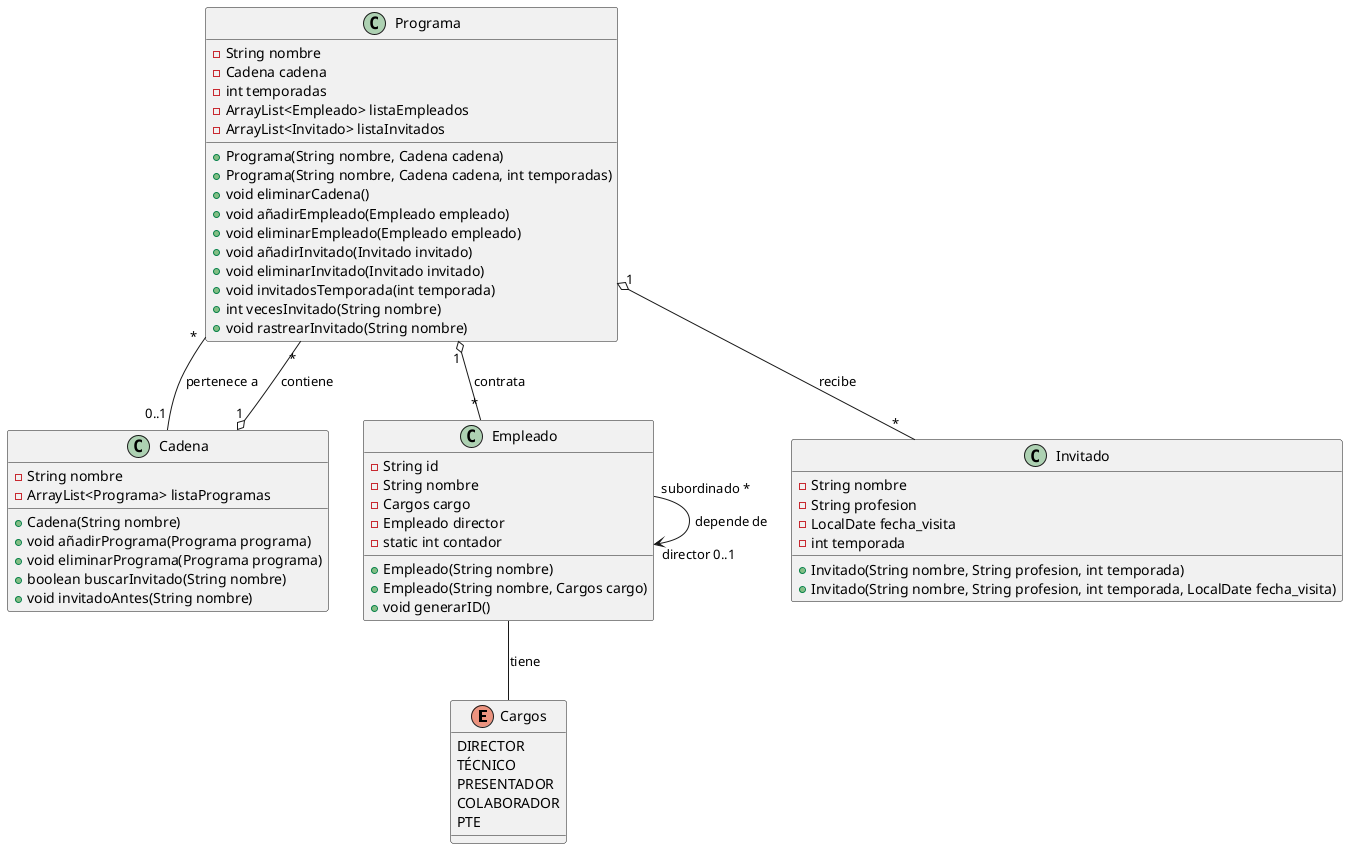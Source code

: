 @startuml

' Definición del enum Cargos
enum Cargos {
  DIRECTOR
  TÉCNICO
  PRESENTADOR
  COLABORADOR
  PTE
}

' Definición de la clase Cadena
class Cadena {
  -String nombre
  -ArrayList<Programa> listaProgramas
  +Cadena(String nombre)
  +void añadirPrograma(Programa programa)
  +void eliminarPrograma(Programa programa)
  +boolean buscarInvitado(String nombre)
  +void invitadoAntes(String nombre)
}

' Definición de la clase Programa
class Programa {
  -String nombre
  -Cadena cadena
  -int temporadas
  -ArrayList<Empleado> listaEmpleados
  -ArrayList<Invitado> listaInvitados
  +Programa(String nombre, Cadena cadena)
  +Programa(String nombre, Cadena cadena, int temporadas)
  +void eliminarCadena()
  +void añadirEmpleado(Empleado empleado)
  +void eliminarEmpleado(Empleado empleado)
  +void añadirInvitado(Invitado invitado)
  +void eliminarInvitado(Invitado invitado)
  +void invitadosTemporada(int temporada)
  +int vecesInvitado(String nombre)
  +void rastrearInvitado(String nombre)
}

' Definición de la clase Empleado
class Empleado {
  -String id
  -String nombre
  -Cargos cargo
  -Empleado director
  -static int contador
  +Empleado(String nombre)
  +Empleado(String nombre, Cargos cargo)
  +void generarID()
}

' Definición de la clase Invitado
class Invitado {
  -String nombre
  -String profesion
  -LocalDate fecha_visita
  -int temporada
  +Invitado(String nombre, String profesion, int temporada)
  +Invitado(String nombre, String profesion, int temporada, LocalDate fecha_visita)
}

' Relaciones entre las clases
Cadena "1" o-- "*" Programa: contiene
Programa "*" -- "0..1" Cadena: pertenece a
Programa "1" o-- "*" Empleado: contrata
Programa "1" o-- "*" Invitado: recibe
Empleado -- Cargos: tiene
Empleado "subordinado *" --> "director 0..1" Empleado: depende de

@enduml